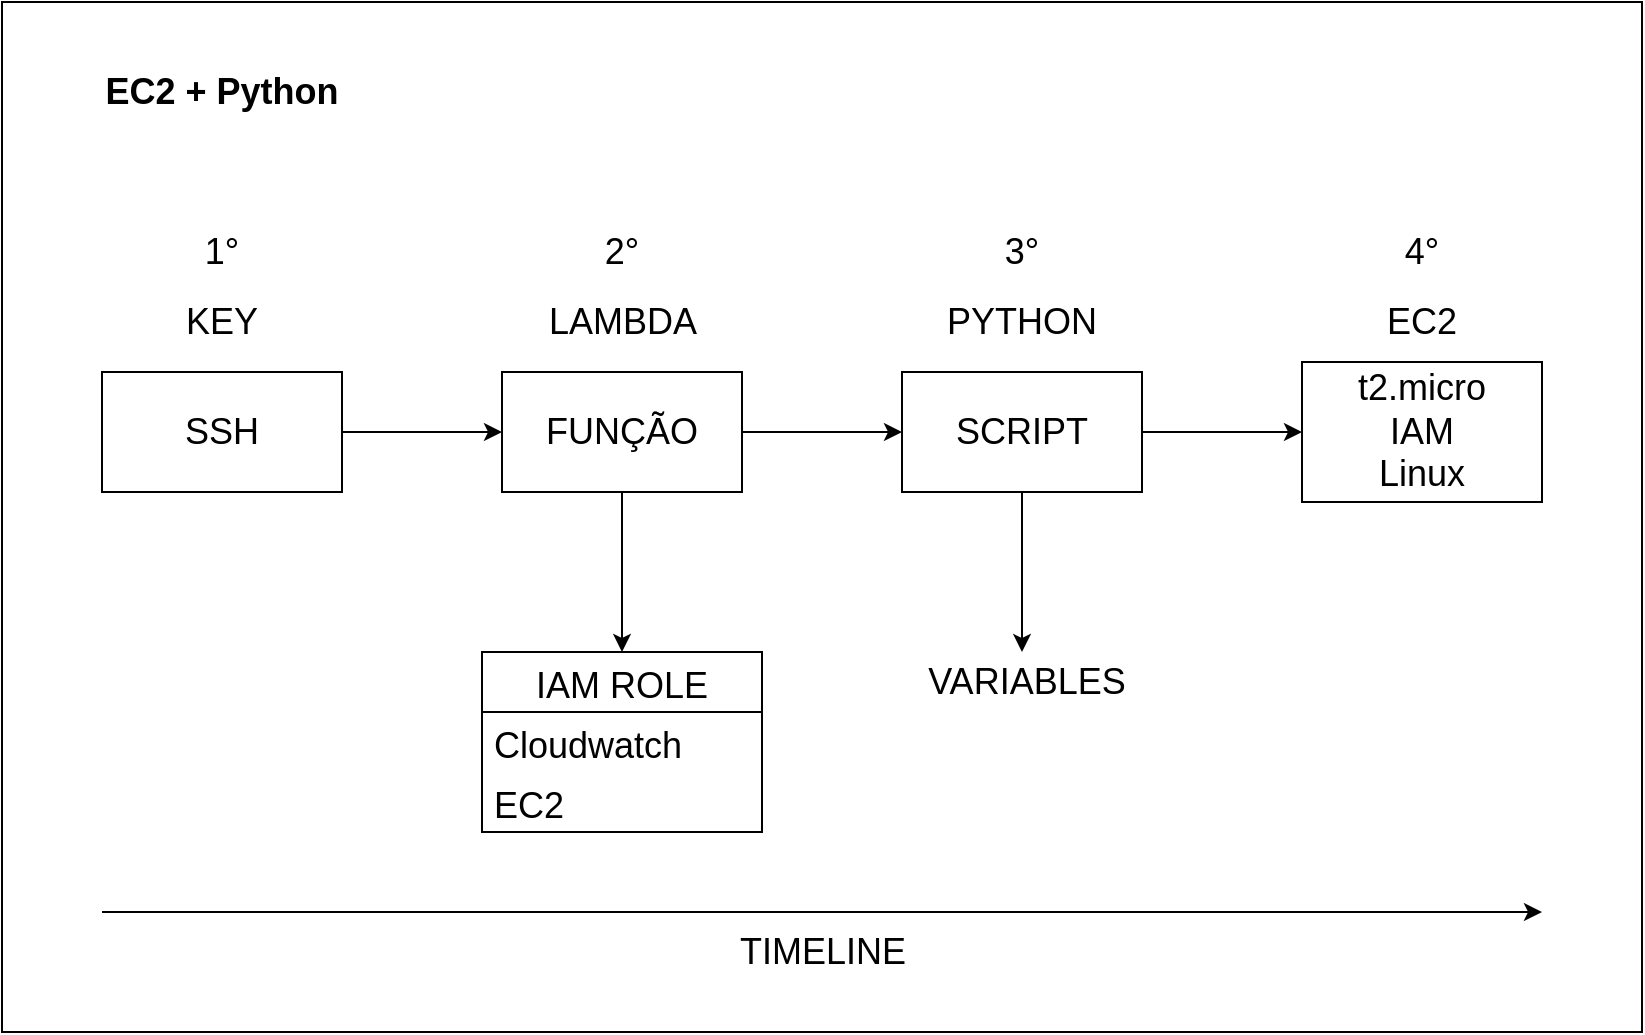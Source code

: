<mxfile version="20.2.1" type="device" pages="2"><diagram id="OE4Kn4pWQb5qS28hJpwP" name="Page-1"><mxGraphModel dx="1422" dy="794" grid="1" gridSize="10" guides="1" tooltips="1" connect="1" arrows="1" fold="1" page="1" pageScale="1" pageWidth="1100" pageHeight="850" math="0" shadow="0"><root><mxCell id="0"/><mxCell id="1" parent="0"/><mxCell id="xKUnEH6tMYNWoIl6voZA-1" value="" style="rounded=0;whiteSpace=wrap;html=1;" vertex="1" parent="1"><mxGeometry x="140" y="168" width="820" height="515" as="geometry"/></mxCell><mxCell id="xKUnEH6tMYNWoIl6voZA-2" value="&lt;b&gt;&lt;font style=&quot;font-size: 18px;&quot;&gt;EC2 + Python&lt;/font&gt;&lt;/b&gt;" style="text;html=1;strokeColor=none;fillColor=none;align=center;verticalAlign=middle;whiteSpace=wrap;rounded=0;" vertex="1" parent="1"><mxGeometry x="175" y="198" width="150" height="30" as="geometry"/></mxCell><mxCell id="xKUnEH6tMYNWoIl6voZA-7" value="" style="edgeStyle=orthogonalEdgeStyle;rounded=0;orthogonalLoop=1;jettySize=auto;html=1;fontSize=18;" edge="1" parent="1" source="xKUnEH6tMYNWoIl6voZA-3" target="xKUnEH6tMYNWoIl6voZA-6"><mxGeometry relative="1" as="geometry"/></mxCell><mxCell id="xKUnEH6tMYNWoIl6voZA-3" value="SSH" style="rounded=0;whiteSpace=wrap;html=1;fontSize=18;" vertex="1" parent="1"><mxGeometry x="190" y="353" width="120" height="60" as="geometry"/></mxCell><mxCell id="xKUnEH6tMYNWoIl6voZA-9" value="" style="edgeStyle=orthogonalEdgeStyle;rounded=0;orthogonalLoop=1;jettySize=auto;html=1;fontSize=18;" edge="1" parent="1" source="xKUnEH6tMYNWoIl6voZA-6" target="xKUnEH6tMYNWoIl6voZA-8"><mxGeometry relative="1" as="geometry"/></mxCell><mxCell id="xKUnEH6tMYNWoIl6voZA-19" value="" style="edgeStyle=orthogonalEdgeStyle;rounded=0;orthogonalLoop=1;jettySize=auto;html=1;fontSize=18;" edge="1" parent="1" source="xKUnEH6tMYNWoIl6voZA-6"><mxGeometry relative="1" as="geometry"><mxPoint x="450" y="493" as="targetPoint"/></mxGeometry></mxCell><mxCell id="xKUnEH6tMYNWoIl6voZA-6" value="FUNÇÃO" style="rounded=0;whiteSpace=wrap;html=1;fontSize=18;" vertex="1" parent="1"><mxGeometry x="390" y="353" width="120" height="60" as="geometry"/></mxCell><mxCell id="xKUnEH6tMYNWoIl6voZA-11" value="" style="edgeStyle=orthogonalEdgeStyle;rounded=0;orthogonalLoop=1;jettySize=auto;html=1;fontSize=18;" edge="1" parent="1" source="xKUnEH6tMYNWoIl6voZA-8" target="xKUnEH6tMYNWoIl6voZA-10"><mxGeometry relative="1" as="geometry"/></mxCell><mxCell id="xKUnEH6tMYNWoIl6voZA-27" value="" style="edgeStyle=orthogonalEdgeStyle;rounded=0;orthogonalLoop=1;jettySize=auto;html=1;fontSize=18;" edge="1" parent="1" source="xKUnEH6tMYNWoIl6voZA-8"><mxGeometry relative="1" as="geometry"><mxPoint x="650" y="493" as="targetPoint"/></mxGeometry></mxCell><mxCell id="xKUnEH6tMYNWoIl6voZA-8" value="SCRIPT" style="rounded=0;whiteSpace=wrap;html=1;fontSize=18;" vertex="1" parent="1"><mxGeometry x="590" y="353" width="120" height="60" as="geometry"/></mxCell><mxCell id="xKUnEH6tMYNWoIl6voZA-10" value="" style="rounded=0;whiteSpace=wrap;html=1;fontSize=18;" vertex="1" parent="1"><mxGeometry x="790" y="348" width="120" height="70" as="geometry"/></mxCell><mxCell id="xKUnEH6tMYNWoIl6voZA-12" value="KEY" style="text;html=1;strokeColor=none;fillColor=none;align=center;verticalAlign=middle;whiteSpace=wrap;rounded=0;fontSize=18;" vertex="1" parent="1"><mxGeometry x="220" y="313" width="60" height="30" as="geometry"/></mxCell><mxCell id="xKUnEH6tMYNWoIl6voZA-13" value="LAMBDA" style="text;html=1;strokeColor=none;fillColor=none;align=center;verticalAlign=middle;whiteSpace=wrap;rounded=0;fontSize=18;" vertex="1" parent="1"><mxGeometry x="402.5" y="313" width="95" height="30" as="geometry"/></mxCell><mxCell id="xKUnEH6tMYNWoIl6voZA-14" value="PYTHON" style="text;html=1;strokeColor=none;fillColor=none;align=center;verticalAlign=middle;whiteSpace=wrap;rounded=0;fontSize=18;" vertex="1" parent="1"><mxGeometry x="600" y="313" width="100" height="30" as="geometry"/></mxCell><mxCell id="xKUnEH6tMYNWoIl6voZA-15" value="EC2" style="text;html=1;strokeColor=none;fillColor=none;align=center;verticalAlign=middle;whiteSpace=wrap;rounded=0;fontSize=18;" vertex="1" parent="1"><mxGeometry x="820" y="313" width="60" height="30" as="geometry"/></mxCell><mxCell id="xKUnEH6tMYNWoIl6voZA-21" value="IAM ROLE" style="swimlane;fontStyle=0;childLayout=stackLayout;horizontal=1;startSize=30;horizontalStack=0;resizeParent=1;resizeParentMax=0;resizeLast=0;collapsible=1;marginBottom=0;fontSize=18;" vertex="1" parent="1"><mxGeometry x="380" y="493" width="140" height="90" as="geometry"/></mxCell><mxCell id="xKUnEH6tMYNWoIl6voZA-22" value="Cloudwatch" style="text;strokeColor=none;fillColor=none;align=left;verticalAlign=middle;spacingLeft=4;spacingRight=4;overflow=hidden;points=[[0,0.5],[1,0.5]];portConstraint=eastwest;rotatable=0;fontSize=18;" vertex="1" parent="xKUnEH6tMYNWoIl6voZA-21"><mxGeometry y="30" width="140" height="30" as="geometry"/></mxCell><mxCell id="xKUnEH6tMYNWoIl6voZA-23" value="EC2" style="text;strokeColor=none;fillColor=none;align=left;verticalAlign=middle;spacingLeft=4;spacingRight=4;overflow=hidden;points=[[0,0.5],[1,0.5]];portConstraint=eastwest;rotatable=0;fontSize=18;" vertex="1" parent="xKUnEH6tMYNWoIl6voZA-21"><mxGeometry y="60" width="140" height="30" as="geometry"/></mxCell><mxCell id="xKUnEH6tMYNWoIl6voZA-29" value="VARIABLES" style="text;html=1;strokeColor=none;fillColor=none;align=center;verticalAlign=middle;whiteSpace=wrap;rounded=0;fontSize=18;" vertex="1" parent="1"><mxGeometry x="605" y="493" width="95" height="30" as="geometry"/></mxCell><mxCell id="xKUnEH6tMYNWoIl6voZA-36" value="t2.micro&lt;br&gt;IAM&lt;br&gt;Linux" style="text;html=1;strokeColor=none;fillColor=none;align=center;verticalAlign=middle;whiteSpace=wrap;rounded=0;fontSize=18;" vertex="1" parent="1"><mxGeometry x="800" y="348" width="100" height="70" as="geometry"/></mxCell><mxCell id="xKUnEH6tMYNWoIl6voZA-44" value="" style="endArrow=classic;html=1;rounded=0;fontSize=18;" edge="1" parent="1"><mxGeometry width="50" height="50" relative="1" as="geometry"><mxPoint x="190" y="623" as="sourcePoint"/><mxPoint x="910" y="623" as="targetPoint"/></mxGeometry></mxCell><mxCell id="xKUnEH6tMYNWoIl6voZA-46" value="TIMELINE" style="text;html=1;strokeColor=none;fillColor=none;align=center;verticalAlign=middle;whiteSpace=wrap;rounded=0;fontSize=18;" vertex="1" parent="1"><mxGeometry x="503" y="628" width="95" height="30" as="geometry"/></mxCell><mxCell id="xKUnEH6tMYNWoIl6voZA-47" value="1°" style="text;html=1;strokeColor=none;fillColor=none;align=center;verticalAlign=middle;whiteSpace=wrap;rounded=0;fontSize=18;" vertex="1" parent="1"><mxGeometry x="220" y="278" width="60" height="30" as="geometry"/></mxCell><mxCell id="xKUnEH6tMYNWoIl6voZA-48" value="2°" style="text;html=1;strokeColor=none;fillColor=none;align=center;verticalAlign=middle;whiteSpace=wrap;rounded=0;fontSize=18;" vertex="1" parent="1"><mxGeometry x="420" y="278" width="60" height="30" as="geometry"/></mxCell><mxCell id="xKUnEH6tMYNWoIl6voZA-49" value="3°" style="text;html=1;strokeColor=none;fillColor=none;align=center;verticalAlign=middle;whiteSpace=wrap;rounded=0;fontSize=18;" vertex="1" parent="1"><mxGeometry x="620" y="278" width="60" height="30" as="geometry"/></mxCell><mxCell id="xKUnEH6tMYNWoIl6voZA-50" value="4°" style="text;html=1;strokeColor=none;fillColor=none;align=center;verticalAlign=middle;whiteSpace=wrap;rounded=0;fontSize=18;" vertex="1" parent="1"><mxGeometry x="820" y="278" width="60" height="30" as="geometry"/></mxCell></root></mxGraphModel></diagram><diagram name="Copy of Page-1" id="7iW8KSILbypPNRnQlPO6"><mxGraphModel dx="1422" dy="794" grid="1" gridSize="10" guides="1" tooltips="1" connect="1" arrows="1" fold="1" page="1" pageScale="1" pageWidth="1100" pageHeight="850" math="0" shadow="0"><root><mxCell id="xkzhinn5G7xgVeZOciEp-0"/><mxCell id="xkzhinn5G7xgVeZOciEp-1" parent="xkzhinn5G7xgVeZOciEp-0"/><mxCell id="xkzhinn5G7xgVeZOciEp-3" value="&lt;b&gt;&lt;font style=&quot;font-size: 18px;&quot;&gt;S3 Resize&lt;/font&gt;&lt;/b&gt;" style="text;html=1;strokeColor=none;fillColor=none;align=center;verticalAlign=middle;whiteSpace=wrap;rounded=0;" vertex="1" parent="xkzhinn5G7xgVeZOciEp-1"><mxGeometry x="80" y="250" width="150" height="30" as="geometry"/></mxCell><mxCell id="xkzhinn5G7xgVeZOciEp-14" value="S3" style="text;html=1;strokeColor=none;fillColor=none;align=center;verticalAlign=middle;whiteSpace=wrap;rounded=0;fontSize=18;" vertex="1" parent="xkzhinn5G7xgVeZOciEp-1"><mxGeometry x="435" y="330" width="95" height="30" as="geometry"/></mxCell><mxCell id="uhaUhSjZjVA4mkkXe3mR-0" value="Client" style="shape=umlActor;verticalLabelPosition=bottom;verticalAlign=top;html=1;outlineConnect=0;fontSize=18;" vertex="1" parent="xkzhinn5G7xgVeZOciEp-1"><mxGeometry x="105" y="350" width="30" height="60" as="geometry"/></mxCell><mxCell id="uhaUhSjZjVA4mkkXe3mR-1" value="www" style="swimlane;fontSize=18;fontStyle=0" vertex="1" parent="xkzhinn5G7xgVeZOciEp-1"><mxGeometry x="260" y="350" width="90" height="90" as="geometry"><mxRectangle x="450" y="310" width="80" height="40" as="alternateBounds"/></mxGeometry></mxCell><mxCell id="uhaUhSjZjVA4mkkXe3mR-2" value="" style="curved=1;endArrow=classic;html=1;rounded=0;fontSize=18;" edge="1" parent="xkzhinn5G7xgVeZOciEp-1"><mxGeometry width="50" height="50" relative="1" as="geometry"><mxPoint x="150" y="390" as="sourcePoint"/><mxPoint x="255" y="390" as="targetPoint"/><Array as="points"><mxPoint x="195" y="360"/></Array></mxGeometry></mxCell><mxCell id="uhaUhSjZjVA4mkkXe3mR-3" value="" style="endArrow=none;dashed=1;html=1;rounded=0;fontSize=18;" edge="1" parent="xkzhinn5G7xgVeZOciEp-1"><mxGeometry width="50" height="50" relative="1" as="geometry"><mxPoint x="385" y="550" as="sourcePoint"/><mxPoint x="385" y="310" as="targetPoint"/></mxGeometry></mxCell><mxCell id="uhaUhSjZjVA4mkkXe3mR-8" value="" style="edgeStyle=orthogonalEdgeStyle;rounded=0;orthogonalLoop=1;jettySize=auto;html=1;fontSize=18;" edge="1" parent="xkzhinn5G7xgVeZOciEp-1" source="uhaUhSjZjVA4mkkXe3mR-4" target="uhaUhSjZjVA4mkkXe3mR-7"><mxGeometry relative="1" as="geometry"/></mxCell><mxCell id="uhaUhSjZjVA4mkkXe3mR-4" value="BUCKET" style="shape=trapezoid;perimeter=trapezoidPerimeter;whiteSpace=wrap;html=1;fixedSize=1;fontSize=18;direction=west;" vertex="1" parent="xkzhinn5G7xgVeZOciEp-1"><mxGeometry x="425" y="365" width="120" height="60" as="geometry"/></mxCell><mxCell id="uhaUhSjZjVA4mkkXe3mR-10" value="" style="edgeStyle=orthogonalEdgeStyle;rounded=0;orthogonalLoop=1;jettySize=auto;html=1;fontSize=18;" edge="1" parent="xkzhinn5G7xgVeZOciEp-1" source="uhaUhSjZjVA4mkkXe3mR-7"><mxGeometry relative="1" as="geometry"><mxPoint x="885" y="395" as="targetPoint"/></mxGeometry></mxCell><mxCell id="uhaUhSjZjVA4mkkXe3mR-16" value="" style="edgeStyle=orthogonalEdgeStyle;rounded=0;orthogonalLoop=1;jettySize=auto;html=1;fontSize=18;" edge="1" parent="xkzhinn5G7xgVeZOciEp-1" source="uhaUhSjZjVA4mkkXe3mR-7"><mxGeometry relative="1" as="geometry"><mxPoint x="745" y="505" as="targetPoint"/></mxGeometry></mxCell><mxCell id="uhaUhSjZjVA4mkkXe3mR-7" value="LAMBDA" style="whiteSpace=wrap;html=1;fontSize=18;" vertex="1" parent="xkzhinn5G7xgVeZOciEp-1"><mxGeometry x="685" y="365" width="120" height="60" as="geometry"/></mxCell><mxCell id="uhaUhSjZjVA4mkkXe3mR-11" value="Trigger" style="text;html=1;strokeColor=none;fillColor=none;align=center;verticalAlign=middle;whiteSpace=wrap;rounded=0;fontSize=18;" vertex="1" parent="xkzhinn5G7xgVeZOciEp-1"><mxGeometry x="885" y="380" width="95" height="30" as="geometry"/></mxCell><mxCell id="uhaUhSjZjVA4mkkXe3mR-13" value="" style="curved=1;endArrow=classic;html=1;rounded=0;fontSize=18;" edge="1" parent="xkzhinn5G7xgVeZOciEp-1"><mxGeometry width="50" height="50" relative="1" as="geometry"><mxPoint x="805" y="410" as="sourcePoint"/><mxPoint x="895" y="440" as="targetPoint"/><Array as="points"><mxPoint x="855" y="440"/></Array></mxGeometry></mxCell><mxCell id="uhaUhSjZjVA4mkkXe3mR-14" value="" style="curved=1;endArrow=classic;html=1;rounded=0;fontSize=18;" edge="1" parent="xkzhinn5G7xgVeZOciEp-1"><mxGeometry width="50" height="50" relative="1" as="geometry"><mxPoint x="785" y="425" as="sourcePoint"/><mxPoint x="855" y="480" as="targetPoint"/><Array as="points"><mxPoint x="815" y="460"/></Array></mxGeometry></mxCell><mxCell id="uhaUhSjZjVA4mkkXe3mR-17" value="Cloudwatch" style="text;html=1;strokeColor=none;fillColor=none;align=center;verticalAlign=middle;whiteSpace=wrap;rounded=0;fontSize=18;" vertex="1" parent="xkzhinn5G7xgVeZOciEp-1"><mxGeometry x="895" y="425" width="120" height="30" as="geometry"/></mxCell><mxCell id="uhaUhSjZjVA4mkkXe3mR-18" value="Python" style="text;html=1;strokeColor=none;fillColor=none;align=center;verticalAlign=middle;whiteSpace=wrap;rounded=0;fontSize=18;" vertex="1" parent="xkzhinn5G7xgVeZOciEp-1"><mxGeometry x="845" y="465" width="95" height="30" as="geometry"/></mxCell><mxCell id="uhaUhSjZjVA4mkkXe3mR-20" value="IAM" style="swimlane;fontStyle=0;childLayout=stackLayout;horizontal=1;startSize=30;horizontalStack=0;resizeParent=1;resizeParentMax=0;resizeLast=0;collapsible=1;marginBottom=0;fontSize=18;" vertex="1" parent="xkzhinn5G7xgVeZOciEp-1"><mxGeometry x="675" y="510" width="140" height="90" as="geometry"/></mxCell><mxCell id="uhaUhSjZjVA4mkkXe3mR-21" value="PUT" style="text;strokeColor=none;fillColor=none;align=left;verticalAlign=middle;spacingLeft=4;spacingRight=4;overflow=hidden;points=[[0,0.5],[1,0.5]];portConstraint=eastwest;rotatable=0;fontSize=18;" vertex="1" parent="uhaUhSjZjVA4mkkXe3mR-20"><mxGeometry y="30" width="140" height="30" as="geometry"/></mxCell><mxCell id="uhaUhSjZjVA4mkkXe3mR-22" value="GET" style="text;strokeColor=none;fillColor=none;align=left;verticalAlign=middle;spacingLeft=4;spacingRight=4;overflow=hidden;points=[[0,0.5],[1,0.5]];portConstraint=eastwest;rotatable=0;fontSize=18;" vertex="1" parent="uhaUhSjZjVA4mkkXe3mR-20"><mxGeometry y="60" width="140" height="30" as="geometry"/></mxCell><mxCell id="uhaUhSjZjVA4mkkXe3mR-24" value="" style="curved=1;endArrow=classic;html=1;rounded=0;fontSize=18;" edge="1" parent="xkzhinn5G7xgVeZOciEp-1"><mxGeometry width="50" height="50" relative="1" as="geometry"><mxPoint x="705" y="425" as="sourcePoint"/><mxPoint x="555" y="510" as="targetPoint"/><Array as="points"><mxPoint x="735" y="460"/></Array></mxGeometry></mxCell><mxCell id="uhaUhSjZjVA4mkkXe3mR-25" value="BUCKET" style="shape=trapezoid;perimeter=trapezoidPerimeter;whiteSpace=wrap;html=1;fixedSize=1;fontSize=18;direction=west;" vertex="1" parent="xkzhinn5G7xgVeZOciEp-1"><mxGeometry x="425" y="510" width="120" height="60" as="geometry"/></mxCell><mxCell id="uhaUhSjZjVA4mkkXe3mR-26" value="S3" style="text;html=1;strokeColor=none;fillColor=none;align=center;verticalAlign=middle;whiteSpace=wrap;rounded=0;fontSize=18;" vertex="1" parent="xkzhinn5G7xgVeZOciEp-1"><mxGeometry x="437.5" y="480" width="95" height="30" as="geometry"/></mxCell><mxCell id="uhaUhSjZjVA4mkkXe3mR-27" value="Destino" style="text;html=1;strokeColor=none;fillColor=none;align=center;verticalAlign=middle;whiteSpace=wrap;rounded=0;fontSize=18;" vertex="1" parent="xkzhinn5G7xgVeZOciEp-1"><mxGeometry x="437.5" y="570" width="95" height="30" as="geometry"/></mxCell><mxCell id="uhaUhSjZjVA4mkkXe3mR-28" value="Origem" style="text;html=1;strokeColor=none;fillColor=none;align=center;verticalAlign=middle;whiteSpace=wrap;rounded=0;fontSize=18;" vertex="1" parent="xkzhinn5G7xgVeZOciEp-1"><mxGeometry x="435" y="425" width="95" height="30" as="geometry"/></mxCell><mxCell id="uhaUhSjZjVA4mkkXe3mR-29" value="128x128" style="text;html=1;strokeColor=none;fillColor=none;align=center;verticalAlign=middle;whiteSpace=wrap;rounded=0;fontSize=18;rotation=-15;" vertex="1" parent="xkzhinn5G7xgVeZOciEp-1"><mxGeometry x="555" y="455" width="95" height="30" as="geometry"/></mxCell><mxCell id="uhaUhSjZjVA4mkkXe3mR-31" value="" style="curved=1;endArrow=classic;html=1;rounded=0;fontSize=18;exitX=1;exitY=0.5;exitDx=0;exitDy=0;" edge="1" parent="xkzhinn5G7xgVeZOciEp-1" source="uhaUhSjZjVA4mkkXe3mR-25"><mxGeometry width="50" height="50" relative="1" as="geometry"><mxPoint x="405" y="540" as="sourcePoint"/><mxPoint x="355" y="580" as="targetPoint"/><Array as="points"><mxPoint x="435" y="575"/></Array></mxGeometry></mxCell><mxCell id="uhaUhSjZjVA4mkkXe3mR-32" value="" style="curved=1;endArrow=classic;html=1;rounded=0;fontSize=18;" edge="1" parent="xkzhinn5G7xgVeZOciEp-1"><mxGeometry width="50" height="50" relative="1" as="geometry"><mxPoint x="295" y="580" as="sourcePoint"/><mxPoint x="265" y="450" as="targetPoint"/><Array as="points"><mxPoint x="195" y="520"/></Array></mxGeometry></mxCell><mxCell id="uhaUhSjZjVA4mkkXe3mR-33" value="128x128&lt;br&gt;Thumbnail" style="text;html=1;strokeColor=none;fillColor=none;align=center;verticalAlign=middle;whiteSpace=wrap;rounded=0;fontSize=18;rotation=0;" vertex="1" parent="xkzhinn5G7xgVeZOciEp-1"><mxGeometry x="220" y="480" width="130" height="50" as="geometry"/></mxCell><mxCell id="uhaUhSjZjVA4mkkXe3mR-35" value="Upload" style="text;html=1;strokeColor=none;fillColor=none;align=center;verticalAlign=middle;whiteSpace=wrap;rounded=0;fontSize=18;" vertex="1" parent="xkzhinn5G7xgVeZOciEp-1"><mxGeometry x="155" y="335" width="95" height="30" as="geometry"/></mxCell><mxCell id="uhaUhSjZjVA4mkkXe3mR-36" value="" style="curved=1;endArrow=classic;html=1;rounded=0;fontSize=18;exitX=0.25;exitY=0;exitDx=0;exitDy=0;" edge="1" parent="xkzhinn5G7xgVeZOciEp-1" source="uhaUhSjZjVA4mkkXe3mR-11"><mxGeometry width="50" height="50" relative="1" as="geometry"><mxPoint x="845" y="380" as="sourcePoint"/><mxPoint x="555" y="360" as="targetPoint"/><Array as="points"><mxPoint x="825" y="290"/><mxPoint x="685" y="290"/></Array></mxGeometry></mxCell><mxCell id="uhaUhSjZjVA4mkkXe3mR-37" value="800x800" style="text;html=1;strokeColor=none;fillColor=none;align=center;verticalAlign=middle;whiteSpace=wrap;rounded=0;fontSize=18;rotation=0;" vertex="1" parent="xkzhinn5G7xgVeZOciEp-1"><mxGeometry x="565" y="365" width="95" height="30" as="geometry"/></mxCell></root></mxGraphModel></diagram></mxfile>
